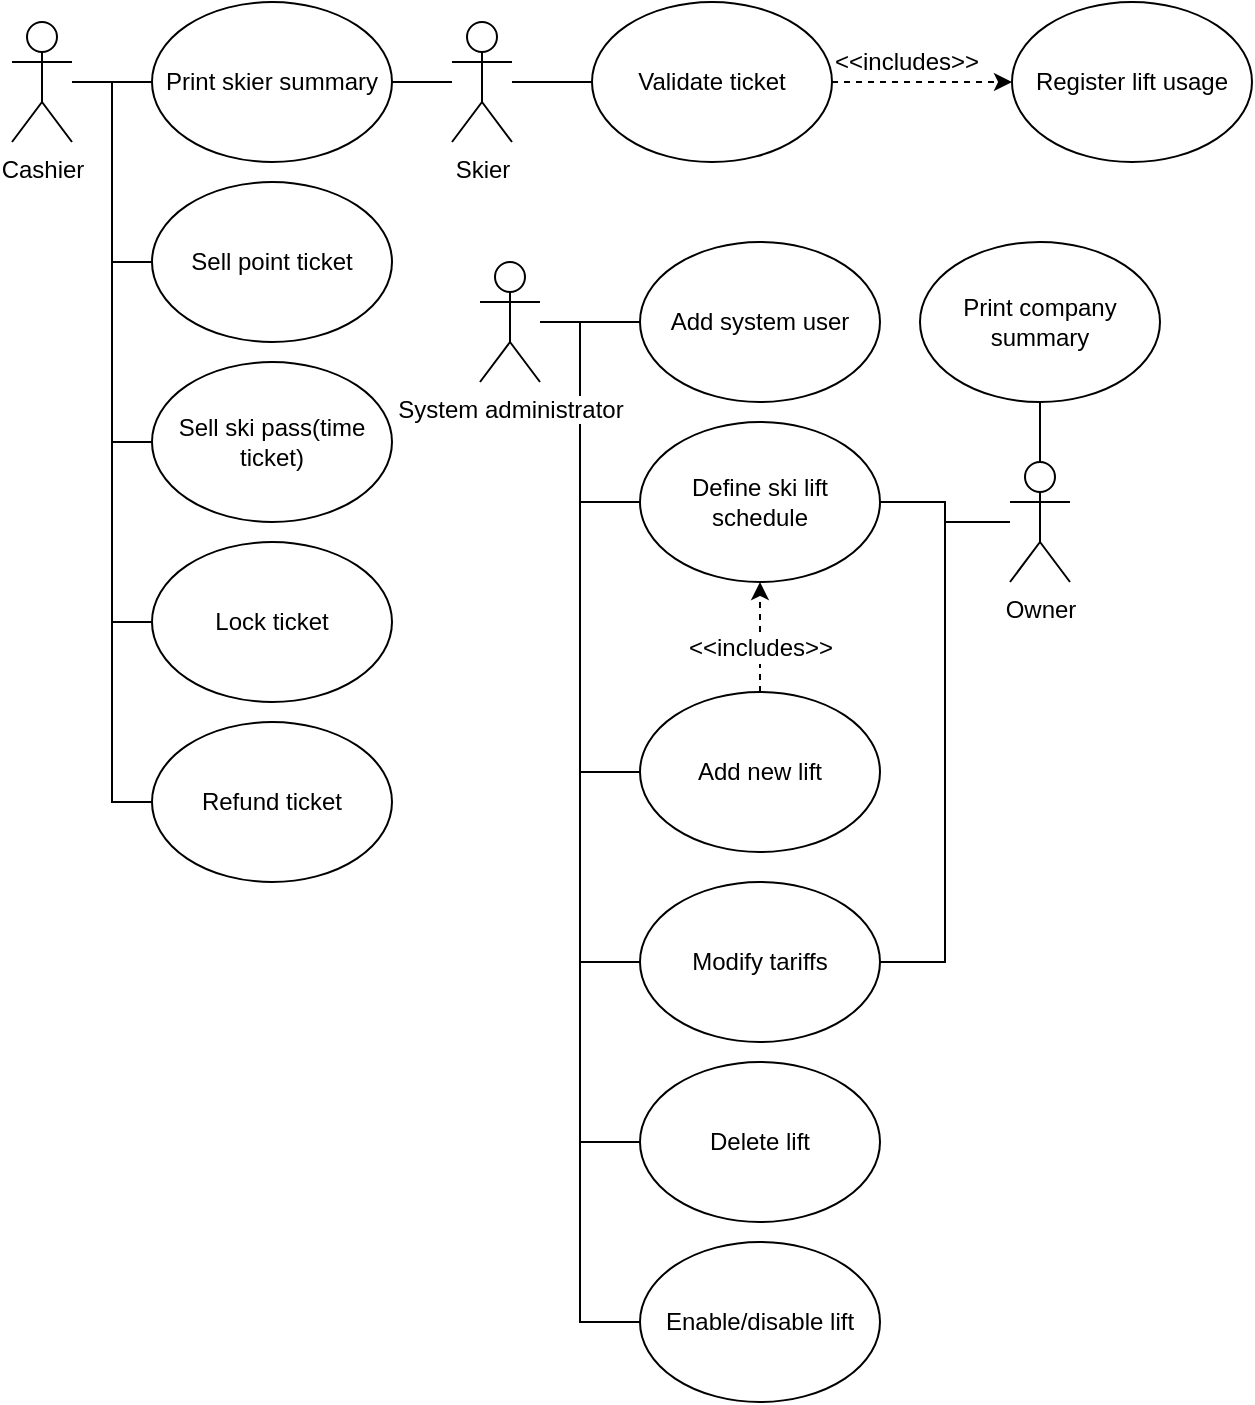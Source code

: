 <mxfile version="12.9.8" type="device"><diagram id="yQ2meU--OMJ6Pikv4xTN" name="Page-1"><mxGraphModel dx="1038" dy="580" grid="1" gridSize="10" guides="1" tooltips="1" connect="1" arrows="1" fold="1" page="1" pageScale="1" pageWidth="827" pageHeight="1169" math="0" shadow="0"><root><mxCell id="0"/><mxCell id="1" parent="0"/><mxCell id="0l7jO2OnxwDF26uofzay-14" style="edgeStyle=orthogonalEdgeStyle;rounded=0;orthogonalLoop=1;jettySize=auto;html=1;entryX=0;entryY=0.5;entryDx=0;entryDy=0;endArrow=none;endFill=0;" parent="1" source="0l7jO2OnxwDF26uofzay-9" target="0l7jO2OnxwDF26uofzay-13" edge="1"><mxGeometry relative="1" as="geometry"/></mxCell><mxCell id="0l7jO2OnxwDF26uofzay-16" style="edgeStyle=orthogonalEdgeStyle;rounded=0;orthogonalLoop=1;jettySize=auto;html=1;entryX=0;entryY=0.5;entryDx=0;entryDy=0;endArrow=none;endFill=0;" parent="1" source="0l7jO2OnxwDF26uofzay-9" target="0l7jO2OnxwDF26uofzay-15" edge="1"><mxGeometry relative="1" as="geometry"/></mxCell><mxCell id="cXX3pIR8pKJv_eYzaTyf-7" style="edgeStyle=orthogonalEdgeStyle;rounded=0;orthogonalLoop=1;jettySize=auto;html=1;entryX=0;entryY=0.5;entryDx=0;entryDy=0;endArrow=none;endFill=0;" parent="1" source="0l7jO2OnxwDF26uofzay-9" target="0l7jO2OnxwDF26uofzay-55" edge="1"><mxGeometry relative="1" as="geometry"/></mxCell><mxCell id="cXX3pIR8pKJv_eYzaTyf-9" style="edgeStyle=orthogonalEdgeStyle;rounded=0;orthogonalLoop=1;jettySize=auto;html=1;entryX=0;entryY=0.5;entryDx=0;entryDy=0;endArrow=none;endFill=0;" parent="1" source="0l7jO2OnxwDF26uofzay-9" target="cXX3pIR8pKJv_eYzaTyf-8" edge="1"><mxGeometry relative="1" as="geometry"/></mxCell><mxCell id="cXX3pIR8pKJv_eYzaTyf-10" style="edgeStyle=orthogonalEdgeStyle;rounded=0;orthogonalLoop=1;jettySize=auto;html=1;entryX=0;entryY=0.5;entryDx=0;entryDy=0;endArrow=none;endFill=0;" parent="1" source="0l7jO2OnxwDF26uofzay-9" target="cXX3pIR8pKJv_eYzaTyf-3" edge="1"><mxGeometry relative="1" as="geometry"/></mxCell><mxCell id="0l7jO2OnxwDF26uofzay-9" value="&lt;div&gt;Cashier&lt;/div&gt;" style="shape=umlActor;verticalLabelPosition=bottom;labelBackgroundColor=#ffffff;verticalAlign=top;html=1;outlineConnect=0;" parent="1" vertex="1"><mxGeometry x="10" y="20" width="30" height="60" as="geometry"/></mxCell><mxCell id="0l7jO2OnxwDF26uofzay-43" style="edgeStyle=orthogonalEdgeStyle;rounded=0;orthogonalLoop=1;jettySize=auto;html=1;entryX=0;entryY=0.5;entryDx=0;entryDy=0;endArrow=none;endFill=0;" parent="1" source="0l7jO2OnxwDF26uofzay-10" target="0l7jO2OnxwDF26uofzay-42" edge="1"><mxGeometry relative="1" as="geometry"/></mxCell><mxCell id="0l7jO2OnxwDF26uofzay-45" style="edgeStyle=orthogonalEdgeStyle;rounded=0;orthogonalLoop=1;jettySize=auto;html=1;entryX=0;entryY=0.5;entryDx=0;entryDy=0;endArrow=none;endFill=0;" parent="1" source="0l7jO2OnxwDF26uofzay-10" target="0l7jO2OnxwDF26uofzay-44" edge="1"><mxGeometry relative="1" as="geometry"><Array as="points"><mxPoint x="294" y="170"/><mxPoint x="294" y="260"/></Array></mxGeometry></mxCell><mxCell id="0l7jO2OnxwDF26uofzay-50" style="edgeStyle=orthogonalEdgeStyle;rounded=0;orthogonalLoop=1;jettySize=auto;html=1;entryX=0;entryY=0.5;entryDx=0;entryDy=0;endArrow=none;endFill=0;" parent="1" source="0l7jO2OnxwDF26uofzay-10" target="0l7jO2OnxwDF26uofzay-47" edge="1"><mxGeometry relative="1" as="geometry"><Array as="points"><mxPoint x="294" y="170"/><mxPoint x="294" y="395"/></Array></mxGeometry></mxCell><mxCell id="0l7jO2OnxwDF26uofzay-54" style="edgeStyle=orthogonalEdgeStyle;rounded=0;orthogonalLoop=1;jettySize=auto;html=1;entryX=0;entryY=0.5;entryDx=0;entryDy=0;endArrow=none;endFill=0;" parent="1" source="0l7jO2OnxwDF26uofzay-10" target="0l7jO2OnxwDF26uofzay-53" edge="1"><mxGeometry relative="1" as="geometry"><Array as="points"><mxPoint x="294" y="170"/><mxPoint x="294" y="580"/></Array></mxGeometry></mxCell><mxCell id="cXX3pIR8pKJv_eYzaTyf-12" style="edgeStyle=orthogonalEdgeStyle;rounded=0;orthogonalLoop=1;jettySize=auto;html=1;entryX=0;entryY=0.5;entryDx=0;entryDy=0;endArrow=none;endFill=0;" parent="1" source="0l7jO2OnxwDF26uofzay-10" target="cXX3pIR8pKJv_eYzaTyf-11" edge="1"><mxGeometry relative="1" as="geometry"><Array as="points"><mxPoint x="294" y="170"/><mxPoint x="294" y="490"/></Array></mxGeometry></mxCell><mxCell id="cXX3pIR8pKJv_eYzaTyf-15" style="edgeStyle=orthogonalEdgeStyle;rounded=0;orthogonalLoop=1;jettySize=auto;html=1;entryX=0;entryY=0.5;entryDx=0;entryDy=0;endArrow=none;endFill=0;" parent="1" source="0l7jO2OnxwDF26uofzay-10" target="cXX3pIR8pKJv_eYzaTyf-14" edge="1"><mxGeometry relative="1" as="geometry"><Array as="points"><mxPoint x="294" y="170"/><mxPoint x="294" y="670"/></Array></mxGeometry></mxCell><mxCell id="0l7jO2OnxwDF26uofzay-10" value="System administrator" style="shape=umlActor;verticalLabelPosition=bottom;labelBackgroundColor=#ffffff;verticalAlign=top;html=1;outlineConnect=0;" parent="1" vertex="1"><mxGeometry x="244" y="140" width="30" height="60" as="geometry"/></mxCell><mxCell id="0l7jO2OnxwDF26uofzay-28" style="edgeStyle=orthogonalEdgeStyle;rounded=0;orthogonalLoop=1;jettySize=auto;html=1;entryX=0.5;entryY=1;entryDx=0;entryDy=0;endArrow=none;endFill=0;" parent="1" source="0l7jO2OnxwDF26uofzay-12" target="0l7jO2OnxwDF26uofzay-26" edge="1"><mxGeometry relative="1" as="geometry"/></mxCell><mxCell id="0l7jO2OnxwDF26uofzay-46" style="edgeStyle=orthogonalEdgeStyle;rounded=0;orthogonalLoop=1;jettySize=auto;html=1;entryX=1;entryY=0.5;entryDx=0;entryDy=0;endArrow=none;endFill=0;" parent="1" source="0l7jO2OnxwDF26uofzay-12" target="0l7jO2OnxwDF26uofzay-44" edge="1"><mxGeometry relative="1" as="geometry"/></mxCell><mxCell id="cXX3pIR8pKJv_eYzaTyf-13" style="edgeStyle=orthogonalEdgeStyle;rounded=0;orthogonalLoop=1;jettySize=auto;html=1;entryX=1;entryY=0.5;entryDx=0;entryDy=0;endArrow=none;endFill=0;" parent="1" source="0l7jO2OnxwDF26uofzay-12" target="cXX3pIR8pKJv_eYzaTyf-11" edge="1"><mxGeometry relative="1" as="geometry"/></mxCell><mxCell id="0l7jO2OnxwDF26uofzay-12" value="&lt;div&gt;Owner&lt;/div&gt;" style="shape=umlActor;verticalLabelPosition=bottom;labelBackgroundColor=#ffffff;verticalAlign=top;html=1;outlineConnect=0;" parent="1" vertex="1"><mxGeometry x="509" y="240" width="30" height="60" as="geometry"/></mxCell><mxCell id="0l7jO2OnxwDF26uofzay-13" value="Sell point ticket" style="ellipse;whiteSpace=wrap;html=1;" parent="1" vertex="1"><mxGeometry x="80" y="100" width="120" height="80" as="geometry"/></mxCell><mxCell id="0l7jO2OnxwDF26uofzay-15" value="Sell ski pass(time ticket)" style="ellipse;whiteSpace=wrap;html=1;" parent="1" vertex="1"><mxGeometry x="80" y="190" width="120" height="80" as="geometry"/></mxCell><mxCell id="0l7jO2OnxwDF26uofzay-26" value="Print company summary" style="ellipse;whiteSpace=wrap;html=1;" parent="1" vertex="1"><mxGeometry x="464" y="130" width="120" height="80" as="geometry"/></mxCell><mxCell id="0l7jO2OnxwDF26uofzay-38" style="edgeStyle=orthogonalEdgeStyle;rounded=0;orthogonalLoop=1;jettySize=auto;html=1;dashed=1;entryX=0;entryY=0.5;entryDx=0;entryDy=0;endArrow=classic;endFill=1;" parent="1" source="0l7jO2OnxwDF26uofzay-29" target="0l7jO2OnxwDF26uofzay-37" edge="1"><mxGeometry relative="1" as="geometry"><mxPoint x="295" y="80" as="targetPoint"/></mxGeometry></mxCell><mxCell id="0l7jO2OnxwDF26uofzay-41" value="&amp;lt;&amp;lt;includes&amp;gt;&amp;gt;" style="text;html=1;align=center;verticalAlign=middle;resizable=0;points=[];labelBackgroundColor=#ffffff;" parent="0l7jO2OnxwDF26uofzay-38" vertex="1" connectable="0"><mxGeometry x="0.12" y="2" relative="1" as="geometry"><mxPoint x="-14" y="-8" as="offset"/></mxGeometry></mxCell><mxCell id="0l7jO2OnxwDF26uofzay-29" value="Validate ticket" style="ellipse;whiteSpace=wrap;html=1;" parent="1" vertex="1"><mxGeometry x="300" y="10" width="120" height="80" as="geometry"/></mxCell><mxCell id="0l7jO2OnxwDF26uofzay-33" style="edgeStyle=orthogonalEdgeStyle;rounded=0;orthogonalLoop=1;jettySize=auto;html=1;endArrow=none;endFill=0;entryX=0;entryY=0.5;entryDx=0;entryDy=0;" parent="1" source="0l7jO2OnxwDF26uofzay-30" target="0l7jO2OnxwDF26uofzay-29" edge="1"><mxGeometry relative="1" as="geometry"><mxPoint x="300" y="50" as="targetPoint"/></mxGeometry></mxCell><mxCell id="cXX3pIR8pKJv_eYzaTyf-5" style="edgeStyle=orthogonalEdgeStyle;rounded=0;orthogonalLoop=1;jettySize=auto;html=1;entryX=1;entryY=0.5;entryDx=0;entryDy=0;endArrow=none;endFill=0;" parent="1" source="0l7jO2OnxwDF26uofzay-30" target="cXX3pIR8pKJv_eYzaTyf-3" edge="1"><mxGeometry relative="1" as="geometry"/></mxCell><mxCell id="0l7jO2OnxwDF26uofzay-30" value="Skier" style="shape=umlActor;verticalLabelPosition=bottom;labelBackgroundColor=#ffffff;verticalAlign=top;html=1;outlineConnect=0;" parent="1" vertex="1"><mxGeometry x="230" y="20" width="30" height="60" as="geometry"/></mxCell><mxCell id="0l7jO2OnxwDF26uofzay-37" value="Register lift usage" style="ellipse;whiteSpace=wrap;html=1;" parent="1" vertex="1"><mxGeometry x="510" y="10" width="120" height="80" as="geometry"/></mxCell><mxCell id="0l7jO2OnxwDF26uofzay-42" value="Add system user" style="ellipse;whiteSpace=wrap;html=1;" parent="1" vertex="1"><mxGeometry x="324" y="130" width="120" height="80" as="geometry"/></mxCell><mxCell id="0l7jO2OnxwDF26uofzay-44" value="Define ski lift schedule" style="ellipse;whiteSpace=wrap;html=1;" parent="1" vertex="1"><mxGeometry x="324" y="220" width="120" height="80" as="geometry"/></mxCell><mxCell id="0l7jO2OnxwDF26uofzay-49" style="edgeStyle=orthogonalEdgeStyle;rounded=0;orthogonalLoop=1;jettySize=auto;html=1;dashed=1;endArrow=classic;endFill=1;" parent="1" source="0l7jO2OnxwDF26uofzay-47" target="0l7jO2OnxwDF26uofzay-44" edge="1"><mxGeometry relative="1" as="geometry"><Array as="points"><mxPoint x="384" y="340"/><mxPoint x="384" y="340"/></Array></mxGeometry></mxCell><mxCell id="0l7jO2OnxwDF26uofzay-52" value="&amp;lt;&amp;lt;includes&amp;gt;&amp;gt;" style="text;html=1;align=center;verticalAlign=middle;resizable=0;points=[];labelBackgroundColor=#ffffff;" parent="0l7jO2OnxwDF26uofzay-49" vertex="1" connectable="0"><mxGeometry x="-0.209" relative="1" as="geometry"><mxPoint as="offset"/></mxGeometry></mxCell><mxCell id="0l7jO2OnxwDF26uofzay-47" value="Add new lift" style="ellipse;whiteSpace=wrap;html=1;" parent="1" vertex="1"><mxGeometry x="324" y="355" width="120" height="80" as="geometry"/></mxCell><mxCell id="0l7jO2OnxwDF26uofzay-53" value="Delete lift" style="ellipse;whiteSpace=wrap;html=1;" parent="1" vertex="1"><mxGeometry x="324" y="540" width="120" height="80" as="geometry"/></mxCell><mxCell id="0l7jO2OnxwDF26uofzay-55" value="Lock ticket" style="ellipse;whiteSpace=wrap;html=1;" parent="1" vertex="1"><mxGeometry x="80" y="280" width="120" height="80" as="geometry"/></mxCell><mxCell id="cXX3pIR8pKJv_eYzaTyf-3" value="Print skier summary" style="ellipse;whiteSpace=wrap;html=1;" parent="1" vertex="1"><mxGeometry x="80" y="10" width="120" height="80" as="geometry"/></mxCell><mxCell id="cXX3pIR8pKJv_eYzaTyf-8" value="Refund ticket" style="ellipse;whiteSpace=wrap;html=1;" parent="1" vertex="1"><mxGeometry x="80" y="370" width="120" height="80" as="geometry"/></mxCell><mxCell id="cXX3pIR8pKJv_eYzaTyf-11" value="Modify tariffs" style="ellipse;whiteSpace=wrap;html=1;" parent="1" vertex="1"><mxGeometry x="324" y="450" width="120" height="80" as="geometry"/></mxCell><mxCell id="cXX3pIR8pKJv_eYzaTyf-14" value="Enable/disable lift" style="ellipse;whiteSpace=wrap;html=1;" parent="1" vertex="1"><mxGeometry x="324" y="630" width="120" height="80" as="geometry"/></mxCell></root></mxGraphModel></diagram></mxfile>